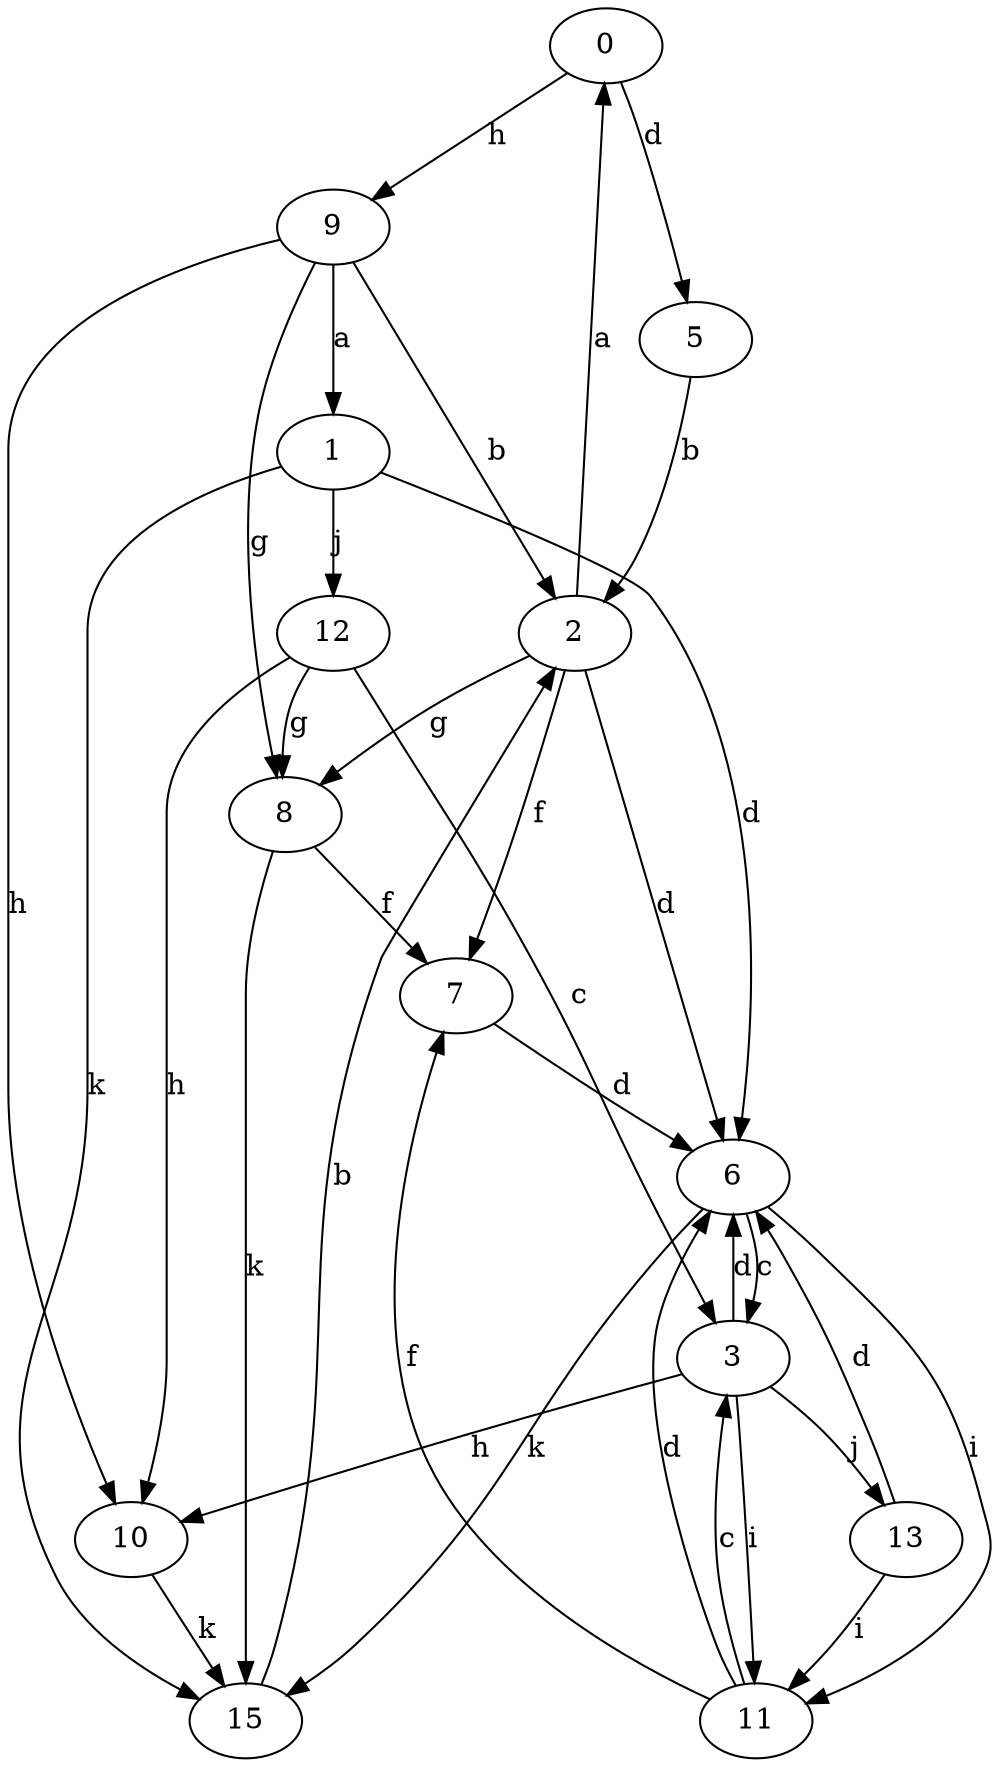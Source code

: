strict digraph  {
0;
1;
2;
3;
5;
6;
7;
8;
9;
10;
11;
12;
13;
15;
0 -> 5  [label=d];
0 -> 9  [label=h];
1 -> 6  [label=d];
1 -> 12  [label=j];
1 -> 15  [label=k];
2 -> 0  [label=a];
2 -> 6  [label=d];
2 -> 7  [label=f];
2 -> 8  [label=g];
3 -> 6  [label=d];
3 -> 10  [label=h];
3 -> 11  [label=i];
3 -> 13  [label=j];
5 -> 2  [label=b];
6 -> 3  [label=c];
6 -> 11  [label=i];
6 -> 15  [label=k];
7 -> 6  [label=d];
8 -> 7  [label=f];
8 -> 15  [label=k];
9 -> 1  [label=a];
9 -> 2  [label=b];
9 -> 8  [label=g];
9 -> 10  [label=h];
10 -> 15  [label=k];
11 -> 3  [label=c];
11 -> 6  [label=d];
11 -> 7  [label=f];
12 -> 3  [label=c];
12 -> 8  [label=g];
12 -> 10  [label=h];
13 -> 6  [label=d];
13 -> 11  [label=i];
15 -> 2  [label=b];
}
